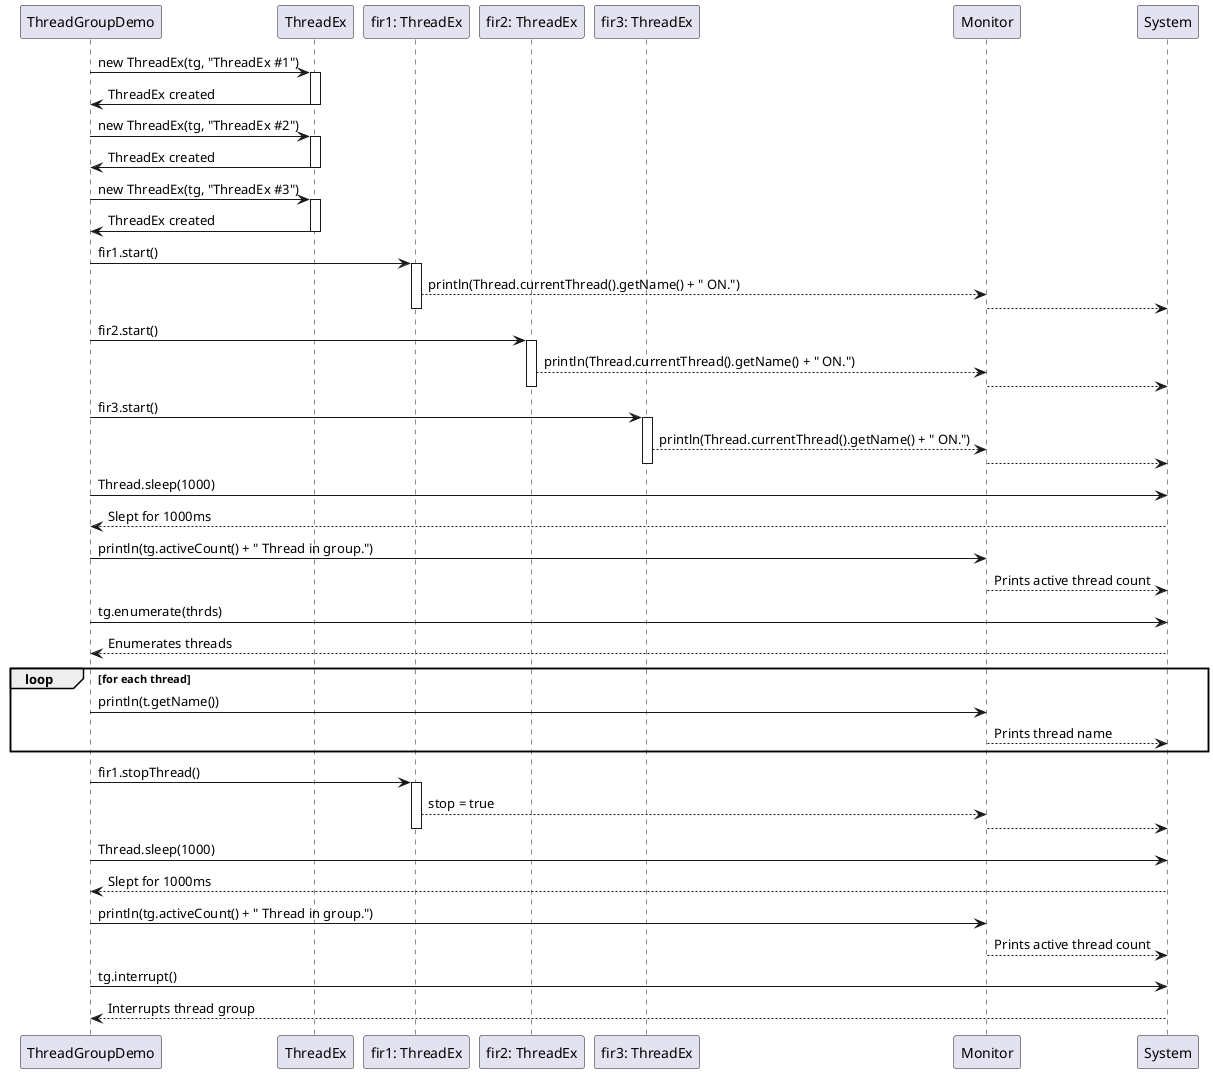 @startuml

participant "ThreadGroupDemo" as ThreadGroupDemo
participant "ThreadEx" as ThreadEx
participant "fir1: ThreadEx" as fir1
participant "fir2: ThreadEx" as fir2
participant "fir3: ThreadEx" as fir3
participant "Monitor" as Monitor
participant "System" as System

ThreadGroupDemo -> ThreadEx: new ThreadEx(tg, "ThreadEx #1")
activate ThreadEx
ThreadEx -> ThreadGroupDemo: ThreadEx created
deactivate ThreadEx

ThreadGroupDemo -> ThreadEx: new ThreadEx(tg, "ThreadEx #2")
activate ThreadEx
ThreadEx -> ThreadGroupDemo: ThreadEx created
deactivate ThreadEx

ThreadGroupDemo -> ThreadEx: new ThreadEx(tg, "ThreadEx #3")
activate ThreadEx
ThreadEx -> ThreadGroupDemo: ThreadEx created
deactivate ThreadEx

ThreadGroupDemo -> fir1: fir1.start()
activate fir1
fir1 --> Monitor: println(Thread.currentThread().getName() + " ON.")
Monitor --> System
deactivate fir1

ThreadGroupDemo -> fir2: fir2.start()
activate fir2
fir2 --> Monitor: println(Thread.currentThread().getName() + " ON.")
Monitor --> System
deactivate fir2

ThreadGroupDemo -> fir3: fir3.start()
activate fir3
fir3 --> Monitor: println(Thread.currentThread().getName() + " ON.")
Monitor --> System
deactivate fir3

ThreadGroupDemo -> System: Thread.sleep(1000)
System --> ThreadGroupDemo: Slept for 1000ms

ThreadGroupDemo -> Monitor: println(tg.activeCount() + " Thread in group.")
Monitor --> System: Prints active thread count

ThreadGroupDemo -> System: tg.enumerate(thrds)
System --> ThreadGroupDemo: Enumerates threads

loop for each thread
    ThreadGroupDemo -> Monitor: println(t.getName())
    Monitor --> System: Prints thread name
end

ThreadGroupDemo -> fir1: fir1.stopThread()
activate fir1
fir1 --> Monitor: stop = true
Monitor --> System
deactivate fir1

ThreadGroupDemo -> System: Thread.sleep(1000)
System --> ThreadGroupDemo: Slept for 1000ms

ThreadGroupDemo -> Monitor: println(tg.activeCount() + " Thread in group.")
Monitor --> System: Prints active thread count

ThreadGroupDemo -> System: tg.interrupt()
System --> ThreadGroupDemo: Interrupts thread group

@enduml